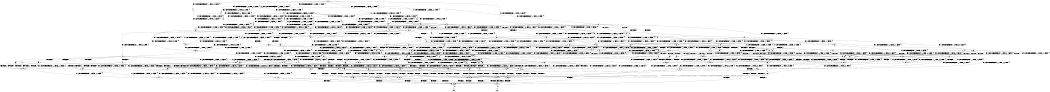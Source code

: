 digraph BCG {
size = "7, 10.5";
center = TRUE;
node [shape = circle];
0 [peripheries = 2];
0 -> 1 [label = "EX !0 !ATOMIC_EXCH_BRANCH (1, +1, TRUE, +0, 2, TRUE) !{}"];
0 -> 2 [label = "EX !2 !ATOMIC_EXCH_BRANCH (1, +0, TRUE, +0, 1, TRUE) !{}"];
0 -> 3 [label = "EX !1 !ATOMIC_EXCH_BRANCH (1, +0, FALSE, +0, 1, TRUE) !{}"];
0 -> 4 [label = "EX !0 !ATOMIC_EXCH_BRANCH (1, +1, TRUE, +0, 2, TRUE) !{}"];
0 -> 5 [label = "EX !2 !ATOMIC_EXCH_BRANCH (1, +0, TRUE, +0, 1, TRUE) !{}"];
0 -> 6 [label = "EX !1 !ATOMIC_EXCH_BRANCH (1, +0, FALSE, +0, 1, TRUE) !{}"];
1 -> 7 [label = "EX !2 !ATOMIC_EXCH_BRANCH (1, +0, TRUE, +0, 1, FALSE) !{}"];
2 -> 8 [label = "EX !0 !ATOMIC_EXCH_BRANCH (1, +1, TRUE, +0, 2, TRUE) !{}"];
3 -> 9 [label = "EX !0 !ATOMIC_EXCH_BRANCH (1, +1, TRUE, +0, 2, TRUE) !{}"];
4 -> 7 [label = "EX !2 !ATOMIC_EXCH_BRANCH (1, +0, TRUE, +0, 1, FALSE) !{}"];
4 -> 10 [label = "EX !1 !ATOMIC_EXCH_BRANCH (1, +0, FALSE, +0, 1, FALSE) !{}"];
4 -> 11 [label = "TERMINATE !0"];
4 -> 12 [label = "EX !2 !ATOMIC_EXCH_BRANCH (1, +0, TRUE, +0, 1, FALSE) !{}"];
4 -> 13 [label = "EX !1 !ATOMIC_EXCH_BRANCH (1, +0, FALSE, +0, 1, FALSE) !{}"];
4 -> 14 [label = "TERMINATE !0"];
5 -> 2 [label = "EX !2 !ATOMIC_EXCH_BRANCH (1, +0, TRUE, +0, 1, TRUE) !{}"];
5 -> 8 [label = "EX !0 !ATOMIC_EXCH_BRANCH (1, +1, TRUE, +0, 2, TRUE) !{}"];
5 -> 15 [label = "EX !1 !ATOMIC_EXCH_BRANCH (1, +0, FALSE, +0, 1, TRUE) !{}"];
5 -> 5 [label = "EX !2 !ATOMIC_EXCH_BRANCH (1, +0, TRUE, +0, 1, TRUE) !{}"];
5 -> 16 [label = "EX !0 !ATOMIC_EXCH_BRANCH (1, +1, TRUE, +0, 2, TRUE) !{}"];
5 -> 17 [label = "EX !1 !ATOMIC_EXCH_BRANCH (1, +0, FALSE, +0, 1, TRUE) !{}"];
6 -> 3 [label = "EX !1 !ATOMIC_EXCH_BRANCH (1, +0, FALSE, +0, 1, TRUE) !{}"];
6 -> 9 [label = "EX !0 !ATOMIC_EXCH_BRANCH (1, +1, TRUE, +0, 2, TRUE) !{}"];
6 -> 18 [label = "EX !2 !ATOMIC_EXCH_BRANCH (1, +0, TRUE, +0, 1, TRUE) !{}"];
6 -> 6 [label = "EX !1 !ATOMIC_EXCH_BRANCH (1, +0, FALSE, +0, 1, TRUE) !{}"];
6 -> 19 [label = "EX !0 !ATOMIC_EXCH_BRANCH (1, +1, TRUE, +0, 2, TRUE) !{}"];
6 -> 20 [label = "EX !2 !ATOMIC_EXCH_BRANCH (1, +0, TRUE, +0, 1, TRUE) !{}"];
7 -> 21 [label = "EX !2 !ATOMIC_EXCH_BRANCH (1, +1, TRUE, +0, 3, TRUE) !{}"];
8 -> 7 [label = "EX !2 !ATOMIC_EXCH_BRANCH (1, +0, TRUE, +0, 1, FALSE) !{}"];
9 -> 10 [label = "EX !1 !ATOMIC_EXCH_BRANCH (1, +0, FALSE, +0, 1, FALSE) !{}"];
10 -> 22 [label = "EX !2 !ATOMIC_EXCH_BRANCH (1, +0, TRUE, +0, 1, FALSE) !{}"];
11 -> 23 [label = "EX !2 !ATOMIC_EXCH_BRANCH (1, +0, TRUE, +0, 1, FALSE) !{}"];
12 -> 21 [label = "EX !2 !ATOMIC_EXCH_BRANCH (1, +1, TRUE, +0, 3, TRUE) !{}"];
12 -> 24 [label = "EX !1 !ATOMIC_EXCH_BRANCH (1, +0, FALSE, +0, 1, TRUE) !{}"];
12 -> 25 [label = "TERMINATE !0"];
12 -> 26 [label = "EX !2 !ATOMIC_EXCH_BRANCH (1, +1, TRUE, +0, 3, TRUE) !{}"];
12 -> 27 [label = "EX !1 !ATOMIC_EXCH_BRANCH (1, +0, FALSE, +0, 1, TRUE) !{}"];
12 -> 28 [label = "TERMINATE !0"];
13 -> 22 [label = "EX !2 !ATOMIC_EXCH_BRANCH (1, +0, TRUE, +0, 1, FALSE) !{}"];
13 -> 29 [label = "TERMINATE !0"];
13 -> 30 [label = "TERMINATE !1"];
13 -> 31 [label = "EX !2 !ATOMIC_EXCH_BRANCH (1, +0, TRUE, +0, 1, FALSE) !{}"];
13 -> 32 [label = "TERMINATE !0"];
13 -> 33 [label = "TERMINATE !1"];
14 -> 23 [label = "EX !2 !ATOMIC_EXCH_BRANCH (1, +0, TRUE, +0, 1, FALSE) !{}"];
14 -> 34 [label = "EX !1 !ATOMIC_EXCH_BRANCH (1, +0, FALSE, +0, 1, FALSE) !{}"];
14 -> 35 [label = "EX !2 !ATOMIC_EXCH_BRANCH (1, +0, TRUE, +0, 1, FALSE) !{}"];
14 -> 36 [label = "EX !1 !ATOMIC_EXCH_BRANCH (1, +0, FALSE, +0, 1, FALSE) !{}"];
15 -> 18 [label = "EX !2 !ATOMIC_EXCH_BRANCH (1, +0, TRUE, +0, 1, TRUE) !{}"];
16 -> 7 [label = "EX !2 !ATOMIC_EXCH_BRANCH (1, +0, TRUE, +0, 1, FALSE) !{}"];
16 -> 37 [label = "EX !1 !ATOMIC_EXCH_BRANCH (1, +0, FALSE, +0, 1, FALSE) !{}"];
16 -> 38 [label = "TERMINATE !0"];
16 -> 12 [label = "EX !2 !ATOMIC_EXCH_BRANCH (1, +0, TRUE, +0, 1, FALSE) !{}"];
16 -> 39 [label = "EX !1 !ATOMIC_EXCH_BRANCH (1, +0, FALSE, +0, 1, FALSE) !{}"];
16 -> 40 [label = "TERMINATE !0"];
17 -> 15 [label = "EX !1 !ATOMIC_EXCH_BRANCH (1, +0, FALSE, +0, 1, TRUE) !{}"];
17 -> 18 [label = "EX !2 !ATOMIC_EXCH_BRANCH (1, +0, TRUE, +0, 1, TRUE) !{}"];
17 -> 41 [label = "EX !0 !ATOMIC_EXCH_BRANCH (1, +1, TRUE, +0, 2, TRUE) !{}"];
17 -> 17 [label = "EX !1 !ATOMIC_EXCH_BRANCH (1, +0, FALSE, +0, 1, TRUE) !{}"];
17 -> 20 [label = "EX !2 !ATOMIC_EXCH_BRANCH (1, +0, TRUE, +0, 1, TRUE) !{}"];
17 -> 42 [label = "EX !0 !ATOMIC_EXCH_BRANCH (1, +1, TRUE, +0, 2, TRUE) !{}"];
18 -> 41 [label = "EX !0 !ATOMIC_EXCH_BRANCH (1, +1, TRUE, +0, 2, TRUE) !{}"];
19 -> 10 [label = "EX !1 !ATOMIC_EXCH_BRANCH (1, +0, FALSE, +0, 1, FALSE) !{}"];
19 -> 43 [label = "EX !2 !ATOMIC_EXCH_BRANCH (1, +0, TRUE, +0, 1, FALSE) !{}"];
19 -> 44 [label = "TERMINATE !0"];
19 -> 13 [label = "EX !1 !ATOMIC_EXCH_BRANCH (1, +0, FALSE, +0, 1, FALSE) !{}"];
19 -> 45 [label = "EX !2 !ATOMIC_EXCH_BRANCH (1, +0, TRUE, +0, 1, FALSE) !{}"];
19 -> 46 [label = "TERMINATE !0"];
20 -> 15 [label = "EX !1 !ATOMIC_EXCH_BRANCH (1, +0, FALSE, +0, 1, TRUE) !{}"];
20 -> 18 [label = "EX !2 !ATOMIC_EXCH_BRANCH (1, +0, TRUE, +0, 1, TRUE) !{}"];
20 -> 41 [label = "EX !0 !ATOMIC_EXCH_BRANCH (1, +1, TRUE, +0, 2, TRUE) !{}"];
20 -> 17 [label = "EX !1 !ATOMIC_EXCH_BRANCH (1, +0, FALSE, +0, 1, TRUE) !{}"];
20 -> 20 [label = "EX !2 !ATOMIC_EXCH_BRANCH (1, +0, TRUE, +0, 1, TRUE) !{}"];
20 -> 42 [label = "EX !0 !ATOMIC_EXCH_BRANCH (1, +1, TRUE, +0, 2, TRUE) !{}"];
21 -> 47 [label = "EX !1 !ATOMIC_EXCH_BRANCH (1, +0, FALSE, +0, 1, FALSE) !{}"];
22 -> 48 [label = "EX !2 !ATOMIC_EXCH_BRANCH (1, +1, TRUE, +0, 3, TRUE) !{}"];
23 -> 49 [label = "EX !2 !ATOMIC_EXCH_BRANCH (1, +1, TRUE, +0, 3, TRUE) !{}"];
24 -> 50 [label = "EX !2 !ATOMIC_EXCH_BRANCH (1, +1, TRUE, +0, 3, TRUE) !{}"];
25 -> 51 [label = "EX !1 !ATOMIC_EXCH_BRANCH (1, +0, FALSE, +0, 1, TRUE) !{}"];
26 -> 47 [label = "EX !1 !ATOMIC_EXCH_BRANCH (1, +0, FALSE, +0, 1, FALSE) !{}"];
26 -> 52 [label = "TERMINATE !0"];
26 -> 53 [label = "TERMINATE !2"];
26 -> 54 [label = "EX !1 !ATOMIC_EXCH_BRANCH (1, +0, FALSE, +0, 1, FALSE) !{}"];
26 -> 55 [label = "TERMINATE !0"];
26 -> 56 [label = "TERMINATE !2"];
27 -> 24 [label = "EX !1 !ATOMIC_EXCH_BRANCH (1, +0, FALSE, +0, 1, TRUE) !{}"];
27 -> 50 [label = "EX !2 !ATOMIC_EXCH_BRANCH (1, +1, TRUE, +0, 3, TRUE) !{}"];
27 -> 57 [label = "TERMINATE !0"];
27 -> 27 [label = "EX !1 !ATOMIC_EXCH_BRANCH (1, +0, FALSE, +0, 1, TRUE) !{}"];
27 -> 58 [label = "EX !2 !ATOMIC_EXCH_BRANCH (1, +1, TRUE, +0, 3, TRUE) !{}"];
27 -> 59 [label = "TERMINATE !0"];
28 -> 51 [label = "EX !1 !ATOMIC_EXCH_BRANCH (1, +0, FALSE, +0, 1, TRUE) !{}"];
28 -> 49 [label = "EX !2 !ATOMIC_EXCH_BRANCH (1, +1, TRUE, +0, 3, TRUE) !{}"];
28 -> 60 [label = "EX !1 !ATOMIC_EXCH_BRANCH (1, +0, FALSE, +0, 1, TRUE) !{}"];
28 -> 61 [label = "EX !2 !ATOMIC_EXCH_BRANCH (1, +1, TRUE, +0, 3, TRUE) !{}"];
29 -> 62 [label = "EX !2 !ATOMIC_EXCH_BRANCH (1, +0, TRUE, +0, 1, FALSE) !{}"];
30 -> 63 [label = "EX !2 !ATOMIC_EXCH_BRANCH (1, +0, TRUE, +0, 1, FALSE) !{}"];
31 -> 48 [label = "EX !2 !ATOMIC_EXCH_BRANCH (1, +1, TRUE, +0, 3, TRUE) !{}"];
31 -> 64 [label = "TERMINATE !0"];
31 -> 65 [label = "TERMINATE !1"];
31 -> 66 [label = "EX !2 !ATOMIC_EXCH_BRANCH (1, +1, TRUE, +0, 3, TRUE) !{}"];
31 -> 67 [label = "TERMINATE !0"];
31 -> 68 [label = "TERMINATE !1"];
32 -> 62 [label = "EX !2 !ATOMIC_EXCH_BRANCH (1, +0, TRUE, +0, 1, FALSE) !{}"];
32 -> 69 [label = "TERMINATE !1"];
32 -> 70 [label = "EX !2 !ATOMIC_EXCH_BRANCH (1, +0, TRUE, +0, 1, FALSE) !{}"];
32 -> 71 [label = "TERMINATE !1"];
33 -> 63 [label = "EX !2 !ATOMIC_EXCH_BRANCH (1, +0, TRUE, +0, 1, FALSE) !{}"];
33 -> 69 [label = "TERMINATE !0"];
33 -> 72 [label = "EX !2 !ATOMIC_EXCH_BRANCH (1, +0, TRUE, +0, 1, FALSE) !{}"];
33 -> 71 [label = "TERMINATE !0"];
34 -> 62 [label = "EX !2 !ATOMIC_EXCH_BRANCH (1, +0, TRUE, +0, 1, FALSE) !{}"];
35 -> 49 [label = "EX !2 !ATOMIC_EXCH_BRANCH (1, +1, TRUE, +0, 3, TRUE) !{}"];
35 -> 51 [label = "EX !1 !ATOMIC_EXCH_BRANCH (1, +0, FALSE, +0, 1, TRUE) !{}"];
35 -> 61 [label = "EX !2 !ATOMIC_EXCH_BRANCH (1, +1, TRUE, +0, 3, TRUE) !{}"];
35 -> 60 [label = "EX !1 !ATOMIC_EXCH_BRANCH (1, +0, FALSE, +0, 1, TRUE) !{}"];
36 -> 62 [label = "EX !2 !ATOMIC_EXCH_BRANCH (1, +0, TRUE, +0, 1, FALSE) !{}"];
36 -> 69 [label = "TERMINATE !1"];
36 -> 70 [label = "EX !2 !ATOMIC_EXCH_BRANCH (1, +0, TRUE, +0, 1, FALSE) !{}"];
36 -> 71 [label = "TERMINATE !1"];
37 -> 22 [label = "EX !2 !ATOMIC_EXCH_BRANCH (1, +0, TRUE, +0, 1, FALSE) !{}"];
38 -> 73 [label = "EX !1 !ATOMIC_EXCH_BRANCH (1, +0, FALSE, +0, 1, FALSE) !{}"];
39 -> 22 [label = "EX !2 !ATOMIC_EXCH_BRANCH (1, +0, TRUE, +0, 1, FALSE) !{}"];
39 -> 74 [label = "TERMINATE !0"];
39 -> 75 [label = "TERMINATE !1"];
39 -> 31 [label = "EX !2 !ATOMIC_EXCH_BRANCH (1, +0, TRUE, +0, 1, FALSE) !{}"];
39 -> 76 [label = "TERMINATE !0"];
39 -> 77 [label = "TERMINATE !1"];
40 -> 73 [label = "EX !1 !ATOMIC_EXCH_BRANCH (1, +0, FALSE, +0, 1, FALSE) !{}"];
40 -> 23 [label = "EX !2 !ATOMIC_EXCH_BRANCH (1, +0, TRUE, +0, 1, FALSE) !{}"];
40 -> 78 [label = "EX !1 !ATOMIC_EXCH_BRANCH (1, +0, FALSE, +0, 1, FALSE) !{}"];
40 -> 35 [label = "EX !2 !ATOMIC_EXCH_BRANCH (1, +0, TRUE, +0, 1, FALSE) !{}"];
41 -> 37 [label = "EX !1 !ATOMIC_EXCH_BRANCH (1, +0, FALSE, +0, 1, FALSE) !{}"];
42 -> 37 [label = "EX !1 !ATOMIC_EXCH_BRANCH (1, +0, FALSE, +0, 1, FALSE) !{}"];
42 -> 43 [label = "EX !2 !ATOMIC_EXCH_BRANCH (1, +0, TRUE, +0, 1, FALSE) !{}"];
42 -> 79 [label = "TERMINATE !0"];
42 -> 39 [label = "EX !1 !ATOMIC_EXCH_BRANCH (1, +0, FALSE, +0, 1, FALSE) !{}"];
42 -> 45 [label = "EX !2 !ATOMIC_EXCH_BRANCH (1, +0, TRUE, +0, 1, FALSE) !{}"];
42 -> 80 [label = "TERMINATE !0"];
43 -> 24 [label = "EX !1 !ATOMIC_EXCH_BRANCH (1, +0, FALSE, +0, 1, TRUE) !{}"];
44 -> 81 [label = "EX !2 !ATOMIC_EXCH_BRANCH (1, +0, TRUE, +0, 1, FALSE) !{}"];
45 -> 24 [label = "EX !1 !ATOMIC_EXCH_BRANCH (1, +0, FALSE, +0, 1, TRUE) !{}"];
45 -> 50 [label = "EX !2 !ATOMIC_EXCH_BRANCH (1, +1, TRUE, +0, 3, TRUE) !{}"];
45 -> 57 [label = "TERMINATE !0"];
45 -> 27 [label = "EX !1 !ATOMIC_EXCH_BRANCH (1, +0, FALSE, +0, 1, TRUE) !{}"];
45 -> 58 [label = "EX !2 !ATOMIC_EXCH_BRANCH (1, +1, TRUE, +0, 3, TRUE) !{}"];
45 -> 59 [label = "TERMINATE !0"];
46 -> 81 [label = "EX !2 !ATOMIC_EXCH_BRANCH (1, +0, TRUE, +0, 1, FALSE) !{}"];
46 -> 34 [label = "EX !1 !ATOMIC_EXCH_BRANCH (1, +0, FALSE, +0, 1, FALSE) !{}"];
46 -> 82 [label = "EX !2 !ATOMIC_EXCH_BRANCH (1, +0, TRUE, +0, 1, FALSE) !{}"];
46 -> 36 [label = "EX !1 !ATOMIC_EXCH_BRANCH (1, +0, FALSE, +0, 1, FALSE) !{}"];
47 -> 83 [label = "TERMINATE !0"];
48 -> 83 [label = "TERMINATE !0"];
49 -> 84 [label = "EX !1 !ATOMIC_EXCH_BRANCH (1, +0, FALSE, +0, 1, FALSE) !{}"];
50 -> 47 [label = "EX !1 !ATOMIC_EXCH_BRANCH (1, +0, FALSE, +0, 1, FALSE) !{}"];
51 -> 85 [label = "EX !2 !ATOMIC_EXCH_BRANCH (1, +1, TRUE, +0, 3, TRUE) !{}"];
52 -> 84 [label = "EX !1 !ATOMIC_EXCH_BRANCH (1, +0, FALSE, +0, 1, FALSE) !{}"];
53 -> 86 [label = "EX !1 !ATOMIC_EXCH_BRANCH (1, +0, FALSE, +0, 1, FALSE) !{}"];
54 -> 83 [label = "TERMINATE !0"];
54 -> 87 [label = "TERMINATE !2"];
54 -> 88 [label = "TERMINATE !1"];
54 -> 89 [label = "TERMINATE !0"];
54 -> 90 [label = "TERMINATE !2"];
54 -> 91 [label = "TERMINATE !1"];
55 -> 84 [label = "EX !1 !ATOMIC_EXCH_BRANCH (1, +0, FALSE, +0, 1, FALSE) !{}"];
55 -> 92 [label = "TERMINATE !2"];
55 -> 93 [label = "EX !1 !ATOMIC_EXCH_BRANCH (1, +0, FALSE, +0, 1, FALSE) !{}"];
55 -> 94 [label = "TERMINATE !2"];
56 -> 86 [label = "EX !1 !ATOMIC_EXCH_BRANCH (1, +0, FALSE, +0, 1, FALSE) !{}"];
56 -> 92 [label = "TERMINATE !0"];
56 -> 95 [label = "EX !1 !ATOMIC_EXCH_BRANCH (1, +0, FALSE, +0, 1, FALSE) !{}"];
56 -> 94 [label = "TERMINATE !0"];
57 -> 51 [label = "EX !1 !ATOMIC_EXCH_BRANCH (1, +0, FALSE, +0, 1, TRUE) !{}"];
58 -> 47 [label = "EX !1 !ATOMIC_EXCH_BRANCH (1, +0, FALSE, +0, 1, FALSE) !{}"];
58 -> 96 [label = "TERMINATE !0"];
58 -> 97 [label = "TERMINATE !2"];
58 -> 54 [label = "EX !1 !ATOMIC_EXCH_BRANCH (1, +0, FALSE, +0, 1, FALSE) !{}"];
58 -> 98 [label = "TERMINATE !0"];
58 -> 99 [label = "TERMINATE !2"];
59 -> 51 [label = "EX !1 !ATOMIC_EXCH_BRANCH (1, +0, FALSE, +0, 1, TRUE) !{}"];
59 -> 85 [label = "EX !2 !ATOMIC_EXCH_BRANCH (1, +1, TRUE, +0, 3, TRUE) !{}"];
59 -> 60 [label = "EX !1 !ATOMIC_EXCH_BRANCH (1, +0, FALSE, +0, 1, TRUE) !{}"];
59 -> 100 [label = "EX !2 !ATOMIC_EXCH_BRANCH (1, +1, TRUE, +0, 3, TRUE) !{}"];
60 -> 51 [label = "EX !1 !ATOMIC_EXCH_BRANCH (1, +0, FALSE, +0, 1, TRUE) !{}"];
60 -> 85 [label = "EX !2 !ATOMIC_EXCH_BRANCH (1, +1, TRUE, +0, 3, TRUE) !{}"];
60 -> 60 [label = "EX !1 !ATOMIC_EXCH_BRANCH (1, +0, FALSE, +0, 1, TRUE) !{}"];
60 -> 100 [label = "EX !2 !ATOMIC_EXCH_BRANCH (1, +1, TRUE, +0, 3, TRUE) !{}"];
61 -> 84 [label = "EX !1 !ATOMIC_EXCH_BRANCH (1, +0, FALSE, +0, 1, FALSE) !{}"];
61 -> 92 [label = "TERMINATE !2"];
61 -> 93 [label = "EX !1 !ATOMIC_EXCH_BRANCH (1, +0, FALSE, +0, 1, FALSE) !{}"];
61 -> 94 [label = "TERMINATE !2"];
62 -> 101 [label = "EX !2 !ATOMIC_EXCH_BRANCH (1, +1, TRUE, +0, 3, TRUE) !{}"];
63 -> 102 [label = "EX !2 !ATOMIC_EXCH_BRANCH (1, +1, TRUE, +0, 3, TRUE) !{}"];
64 -> 103 [label = "TERMINATE !1"];
65 -> 103 [label = "TERMINATE !0"];
66 -> 83 [label = "TERMINATE !0"];
66 -> 87 [label = "TERMINATE !2"];
66 -> 88 [label = "TERMINATE !1"];
66 -> 89 [label = "TERMINATE !0"];
66 -> 90 [label = "TERMINATE !2"];
66 -> 91 [label = "TERMINATE !1"];
67 -> 103 [label = "TERMINATE !1"];
67 -> 101 [label = "EX !2 !ATOMIC_EXCH_BRANCH (1, +1, TRUE, +0, 3, TRUE) !{}"];
67 -> 104 [label = "TERMINATE !1"];
67 -> 105 [label = "EX !2 !ATOMIC_EXCH_BRANCH (1, +1, TRUE, +0, 3, TRUE) !{}"];
68 -> 103 [label = "TERMINATE !0"];
68 -> 102 [label = "EX !2 !ATOMIC_EXCH_BRANCH (1, +1, TRUE, +0, 3, TRUE) !{}"];
68 -> 104 [label = "TERMINATE !0"];
68 -> 106 [label = "EX !2 !ATOMIC_EXCH_BRANCH (1, +1, TRUE, +0, 3, TRUE) !{}"];
69 -> 107 [label = "EX !2 !ATOMIC_EXCH_BRANCH (1, +0, TRUE, +0, 1, FALSE) !{}"];
70 -> 101 [label = "EX !2 !ATOMIC_EXCH_BRANCH (1, +1, TRUE, +0, 3, TRUE) !{}"];
70 -> 103 [label = "TERMINATE !1"];
70 -> 105 [label = "EX !2 !ATOMIC_EXCH_BRANCH (1, +1, TRUE, +0, 3, TRUE) !{}"];
70 -> 104 [label = "TERMINATE !1"];
71 -> 107 [label = "EX !2 !ATOMIC_EXCH_BRANCH (1, +0, TRUE, +0, 1, FALSE) !{}"];
71 -> 108 [label = "EX !2 !ATOMIC_EXCH_BRANCH (1, +0, TRUE, +0, 1, FALSE) !{}"];
72 -> 102 [label = "EX !2 !ATOMIC_EXCH_BRANCH (1, +1, TRUE, +0, 3, TRUE) !{}"];
72 -> 103 [label = "TERMINATE !0"];
72 -> 106 [label = "EX !2 !ATOMIC_EXCH_BRANCH (1, +1, TRUE, +0, 3, TRUE) !{}"];
72 -> 104 [label = "TERMINATE !0"];
73 -> 62 [label = "EX !2 !ATOMIC_EXCH_BRANCH (1, +0, TRUE, +0, 1, FALSE) !{}"];
74 -> 109 [label = "TERMINATE !1"];
75 -> 109 [label = "TERMINATE !0"];
76 -> 109 [label = "TERMINATE !1"];
76 -> 62 [label = "EX !2 !ATOMIC_EXCH_BRANCH (1, +0, TRUE, +0, 1, FALSE) !{}"];
76 -> 110 [label = "TERMINATE !1"];
76 -> 70 [label = "EX !2 !ATOMIC_EXCH_BRANCH (1, +0, TRUE, +0, 1, FALSE) !{}"];
77 -> 109 [label = "TERMINATE !0"];
77 -> 63 [label = "EX !2 !ATOMIC_EXCH_BRANCH (1, +0, TRUE, +0, 1, FALSE) !{}"];
77 -> 110 [label = "TERMINATE !0"];
77 -> 72 [label = "EX !2 !ATOMIC_EXCH_BRANCH (1, +0, TRUE, +0, 1, FALSE) !{}"];
78 -> 62 [label = "EX !2 !ATOMIC_EXCH_BRANCH (1, +0, TRUE, +0, 1, FALSE) !{}"];
78 -> 109 [label = "TERMINATE !1"];
78 -> 70 [label = "EX !2 !ATOMIC_EXCH_BRANCH (1, +0, TRUE, +0, 1, FALSE) !{}"];
78 -> 110 [label = "TERMINATE !1"];
79 -> 73 [label = "EX !1 !ATOMIC_EXCH_BRANCH (1, +0, FALSE, +0, 1, FALSE) !{}"];
80 -> 73 [label = "EX !1 !ATOMIC_EXCH_BRANCH (1, +0, FALSE, +0, 1, FALSE) !{}"];
80 -> 81 [label = "EX !2 !ATOMIC_EXCH_BRANCH (1, +0, TRUE, +0, 1, FALSE) !{}"];
80 -> 78 [label = "EX !1 !ATOMIC_EXCH_BRANCH (1, +0, FALSE, +0, 1, FALSE) !{}"];
80 -> 82 [label = "EX !2 !ATOMIC_EXCH_BRANCH (1, +0, TRUE, +0, 1, FALSE) !{}"];
81 -> 51 [label = "EX !1 !ATOMIC_EXCH_BRANCH (1, +0, FALSE, +0, 1, TRUE) !{}"];
82 -> 51 [label = "EX !1 !ATOMIC_EXCH_BRANCH (1, +0, FALSE, +0, 1, TRUE) !{}"];
82 -> 85 [label = "EX !2 !ATOMIC_EXCH_BRANCH (1, +1, TRUE, +0, 3, TRUE) !{}"];
82 -> 60 [label = "EX !1 !ATOMIC_EXCH_BRANCH (1, +0, FALSE, +0, 1, TRUE) !{}"];
82 -> 100 [label = "EX !2 !ATOMIC_EXCH_BRANCH (1, +1, TRUE, +0, 3, TRUE) !{}"];
83 -> 111 [label = "TERMINATE !2"];
84 -> 111 [label = "TERMINATE !2"];
85 -> 84 [label = "EX !1 !ATOMIC_EXCH_BRANCH (1, +0, FALSE, +0, 1, FALSE) !{}"];
86 -> 111 [label = "TERMINATE !0"];
87 -> 111 [label = "TERMINATE !0"];
88 -> 112 [label = "TERMINATE !0"];
89 -> 111 [label = "TERMINATE !2"];
89 -> 112 [label = "TERMINATE !1"];
89 -> 113 [label = "TERMINATE !2"];
89 -> 114 [label = "TERMINATE !1"];
90 -> 111 [label = "TERMINATE !0"];
90 -> 115 [label = "TERMINATE !1"];
90 -> 113 [label = "TERMINATE !0"];
90 -> 116 [label = "TERMINATE !1"];
91 -> 112 [label = "TERMINATE !0"];
91 -> 115 [label = "TERMINATE !2"];
91 -> 114 [label = "TERMINATE !0"];
91 -> 116 [label = "TERMINATE !2"];
92 -> 117 [label = "EX !1 !ATOMIC_EXCH_BRANCH (1, +0, FALSE, +0, 1, FALSE) !{}"];
93 -> 111 [label = "TERMINATE !2"];
93 -> 112 [label = "TERMINATE !1"];
93 -> 113 [label = "TERMINATE !2"];
93 -> 114 [label = "TERMINATE !1"];
94 -> 117 [label = "EX !1 !ATOMIC_EXCH_BRANCH (1, +0, FALSE, +0, 1, FALSE) !{}"];
94 -> 118 [label = "EX !1 !ATOMIC_EXCH_BRANCH (1, +0, FALSE, +0, 1, FALSE) !{}"];
95 -> 111 [label = "TERMINATE !0"];
95 -> 115 [label = "TERMINATE !1"];
95 -> 113 [label = "TERMINATE !0"];
95 -> 116 [label = "TERMINATE !1"];
96 -> 119 [label = "TERMINATE !2"];
97 -> 119 [label = "TERMINATE !0"];
98 -> 119 [label = "TERMINATE !2"];
98 -> 84 [label = "EX !1 !ATOMIC_EXCH_BRANCH (1, +0, FALSE, +0, 1, FALSE) !{}"];
98 -> 120 [label = "TERMINATE !2"];
98 -> 93 [label = "EX !1 !ATOMIC_EXCH_BRANCH (1, +0, FALSE, +0, 1, FALSE) !{}"];
99 -> 119 [label = "TERMINATE !0"];
99 -> 86 [label = "EX !1 !ATOMIC_EXCH_BRANCH (1, +0, FALSE, +0, 1, FALSE) !{}"];
99 -> 120 [label = "TERMINATE !0"];
99 -> 95 [label = "EX !1 !ATOMIC_EXCH_BRANCH (1, +0, FALSE, +0, 1, FALSE) !{}"];
100 -> 84 [label = "EX !1 !ATOMIC_EXCH_BRANCH (1, +0, FALSE, +0, 1, FALSE) !{}"];
100 -> 119 [label = "TERMINATE !2"];
100 -> 93 [label = "EX !1 !ATOMIC_EXCH_BRANCH (1, +0, FALSE, +0, 1, FALSE) !{}"];
100 -> 120 [label = "TERMINATE !2"];
101 -> 111 [label = "TERMINATE !2"];
102 -> 112 [label = "TERMINATE !0"];
103 -> 121 [label = "EX !2 !ATOMIC_EXCH_BRANCH (1, +1, TRUE, +0, 3, TRUE) !{}"];
104 -> 121 [label = "EX !2 !ATOMIC_EXCH_BRANCH (1, +1, TRUE, +0, 3, TRUE) !{}"];
104 -> 122 [label = "EX !2 !ATOMIC_EXCH_BRANCH (1, +1, TRUE, +0, 3, TRUE) !{}"];
105 -> 111 [label = "TERMINATE !2"];
105 -> 112 [label = "TERMINATE !1"];
105 -> 113 [label = "TERMINATE !2"];
105 -> 114 [label = "TERMINATE !1"];
106 -> 112 [label = "TERMINATE !0"];
106 -> 115 [label = "TERMINATE !2"];
106 -> 114 [label = "TERMINATE !0"];
106 -> 116 [label = "TERMINATE !2"];
107 -> 121 [label = "EX !2 !ATOMIC_EXCH_BRANCH (1, +1, TRUE, +0, 3, TRUE) !{}"];
108 -> 121 [label = "EX !2 !ATOMIC_EXCH_BRANCH (1, +1, TRUE, +0, 3, TRUE) !{}"];
108 -> 122 [label = "EX !2 !ATOMIC_EXCH_BRANCH (1, +1, TRUE, +0, 3, TRUE) !{}"];
109 -> 107 [label = "EX !2 !ATOMIC_EXCH_BRANCH (1, +0, TRUE, +0, 1, FALSE) !{}"];
110 -> 107 [label = "EX !2 !ATOMIC_EXCH_BRANCH (1, +0, TRUE, +0, 1, FALSE) !{}"];
110 -> 108 [label = "EX !2 !ATOMIC_EXCH_BRANCH (1, +0, TRUE, +0, 1, FALSE) !{}"];
111 -> 123 [label = "TERMINATE !1"];
112 -> 123 [label = "TERMINATE !2"];
113 -> 123 [label = "TERMINATE !1"];
113 -> 124 [label = "TERMINATE !1"];
114 -> 123 [label = "TERMINATE !2"];
114 -> 124 [label = "TERMINATE !2"];
115 -> 123 [label = "TERMINATE !0"];
116 -> 123 [label = "TERMINATE !0"];
116 -> 124 [label = "TERMINATE !0"];
117 -> 123 [label = "TERMINATE !1"];
118 -> 123 [label = "TERMINATE !1"];
118 -> 124 [label = "TERMINATE !1"];
119 -> 117 [label = "EX !1 !ATOMIC_EXCH_BRANCH (1, +0, FALSE, +0, 1, FALSE) !{}"];
120 -> 117 [label = "EX !1 !ATOMIC_EXCH_BRANCH (1, +0, FALSE, +0, 1, FALSE) !{}"];
120 -> 118 [label = "EX !1 !ATOMIC_EXCH_BRANCH (1, +0, FALSE, +0, 1, FALSE) !{}"];
121 -> 123 [label = "TERMINATE !2"];
122 -> 123 [label = "TERMINATE !2"];
122 -> 124 [label = "TERMINATE !2"];
123 -> 125 [label = "exit"];
124 -> 126 [label = "exit"];
}
